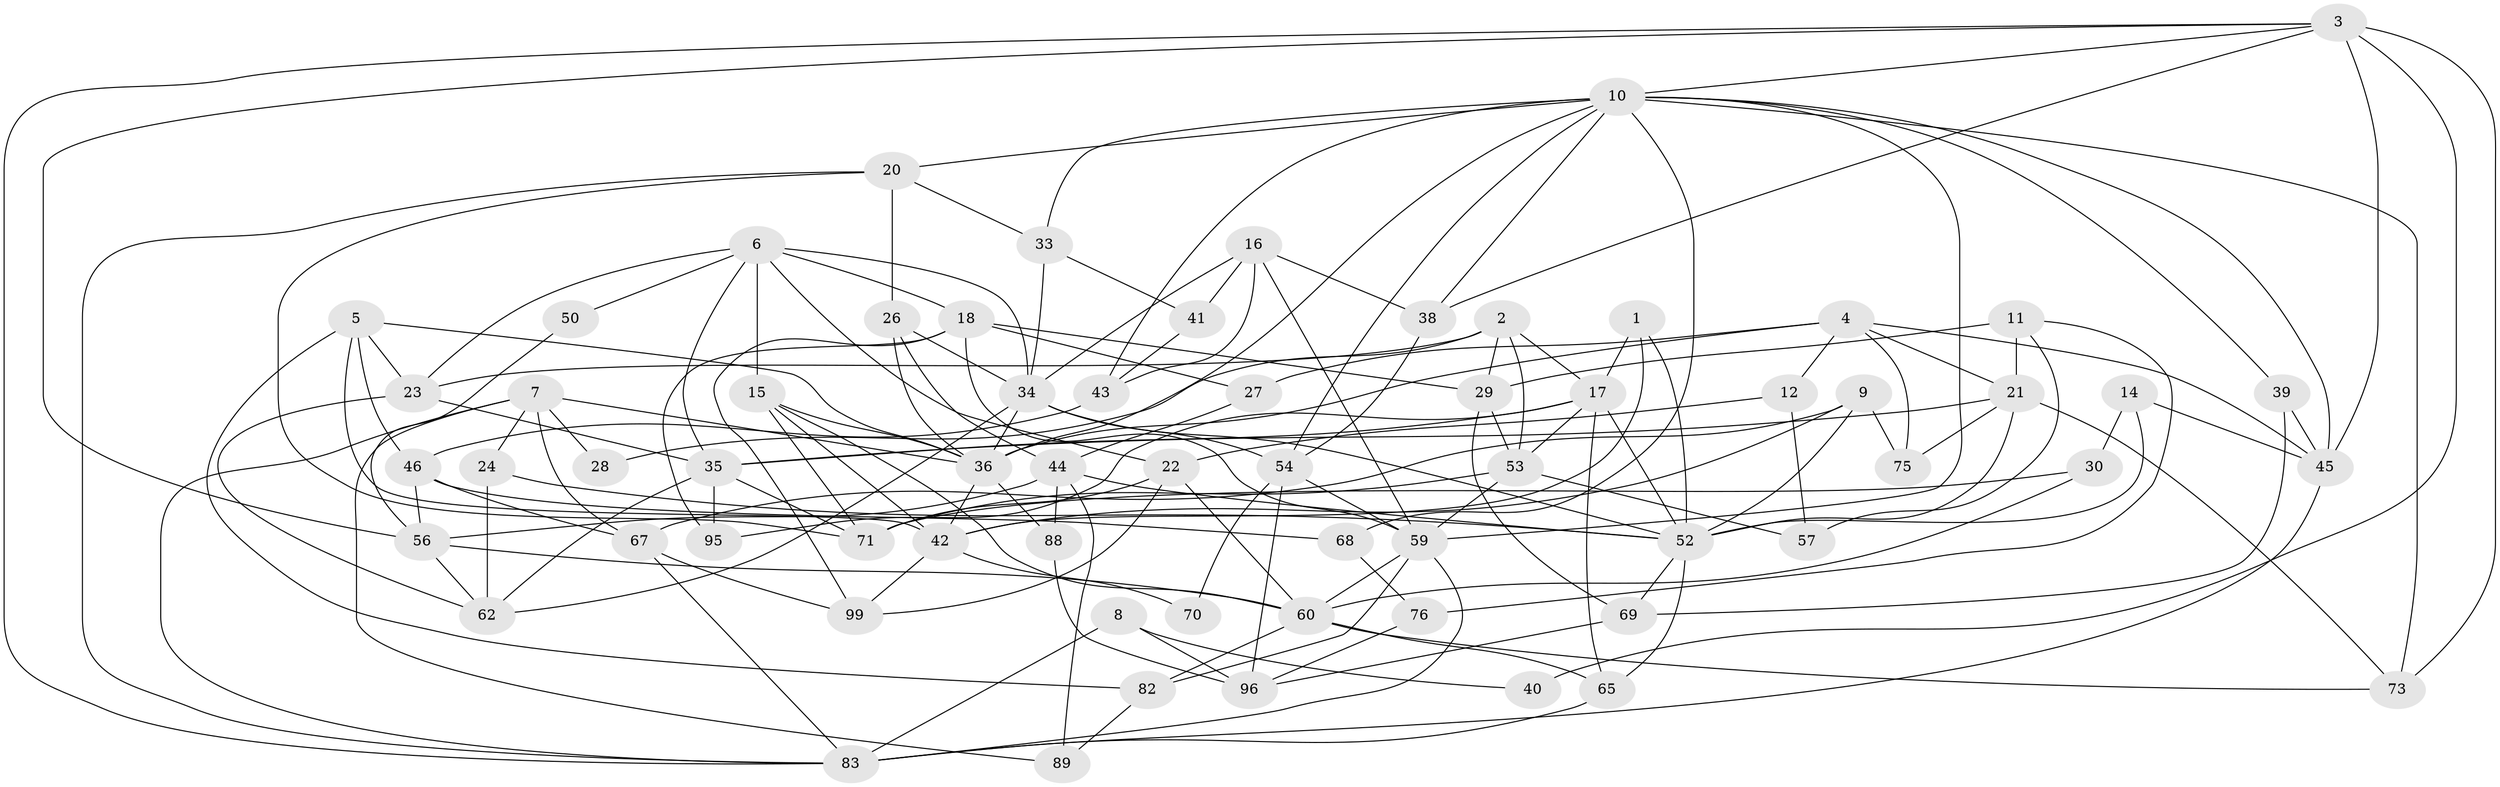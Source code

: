 // original degree distribution, {3: 0.2828282828282828, 6: 0.06060606060606061, 4: 0.35353535353535354, 5: 0.18181818181818182, 2: 0.08080808080808081, 7: 0.020202020202020204, 8: 0.020202020202020204}
// Generated by graph-tools (version 1.1) at 2025/11/02/27/25 16:11:16]
// undirected, 65 vertices, 159 edges
graph export_dot {
graph [start="1"]
  node [color=gray90,style=filled];
  1;
  2 [super="+51"];
  3 [super="+13"];
  4 [super="+92"];
  5 [super="+78"];
  6 [super="+66"];
  7 [super="+19"];
  8;
  9 [super="+79"];
  10 [super="+87"];
  11 [super="+31"];
  12;
  14;
  15 [super="+48"];
  16 [super="+94"];
  17 [super="+37"];
  18 [super="+32"];
  20;
  21 [super="+85"];
  22 [super="+25"];
  23 [super="+55"];
  24;
  26 [super="+64"];
  27;
  28;
  29 [super="+91"];
  30;
  33 [super="+47"];
  34 [super="+72"];
  35 [super="+80"];
  36 [super="+84"];
  38;
  39;
  40;
  41;
  42 [super="+97"];
  43;
  44 [super="+86"];
  45 [super="+49"];
  46 [super="+93"];
  50;
  52 [super="+61"];
  53 [super="+98"];
  54 [super="+63"];
  56 [super="+58"];
  57;
  59 [super="+77"];
  60 [super="+81"];
  62;
  65;
  67;
  68;
  69;
  70;
  71 [super="+74"];
  73;
  75;
  76;
  82;
  83 [super="+90"];
  88;
  89;
  95;
  96;
  99;
  1 -- 17;
  1 -- 52;
  1 -- 42;
  2 -- 28;
  2 -- 29;
  2 -- 17;
  2 -- 23;
  2 -- 53;
  3 -- 45;
  3 -- 56;
  3 -- 38;
  3 -- 40;
  3 -- 83;
  3 -- 73;
  3 -- 10;
  4 -- 27;
  4 -- 45;
  4 -- 75;
  4 -- 21;
  4 -- 12;
  4 -- 36;
  5 -- 36;
  5 -- 23;
  5 -- 46;
  5 -- 42;
  5 -- 82;
  6 -- 34;
  6 -- 18;
  6 -- 22;
  6 -- 50;
  6 -- 35;
  6 -- 23;
  6 -- 15;
  7 -- 83;
  7 -- 28;
  7 -- 89;
  7 -- 24;
  7 -- 67;
  7 -- 36;
  8 -- 96;
  8 -- 40;
  8 -- 83;
  9 -- 75;
  9 -- 67;
  9 -- 42;
  9 -- 52;
  10 -- 43;
  10 -- 45;
  10 -- 73;
  10 -- 36;
  10 -- 33;
  10 -- 68;
  10 -- 38;
  10 -- 39;
  10 -- 20;
  10 -- 54;
  10 -- 59;
  11 -- 21 [weight=2];
  11 -- 76;
  11 -- 57;
  11 -- 29;
  12 -- 57;
  12 -- 22;
  14 -- 30;
  14 -- 52;
  14 -- 45;
  15 -- 36;
  15 -- 60;
  15 -- 42;
  15 -- 71;
  16 -- 43;
  16 -- 34;
  16 -- 41;
  16 -- 59;
  16 -- 38;
  17 -- 95;
  17 -- 65;
  17 -- 52;
  17 -- 53;
  17 -- 35;
  18 -- 95;
  18 -- 27;
  18 -- 99;
  18 -- 59;
  18 -- 29;
  20 -- 83;
  20 -- 26;
  20 -- 33;
  20 -- 71;
  21 -- 75 [weight=2];
  21 -- 35;
  21 -- 52;
  21 -- 73;
  22 -- 71;
  22 -- 99;
  22 -- 60;
  23 -- 62;
  23 -- 35;
  24 -- 62;
  24 -- 52;
  26 -- 44 [weight=2];
  26 -- 34;
  26 -- 36;
  27 -- 44;
  29 -- 69;
  29 -- 53;
  30 -- 60;
  30 -- 71;
  33 -- 34;
  33 -- 41;
  34 -- 52 [weight=2];
  34 -- 62;
  34 -- 36;
  34 -- 54;
  35 -- 95;
  35 -- 71;
  35 -- 62;
  36 -- 88;
  36 -- 42;
  38 -- 54;
  39 -- 69;
  39 -- 45;
  41 -- 43;
  42 -- 99;
  42 -- 70;
  43 -- 46;
  44 -- 56;
  44 -- 88;
  44 -- 89;
  44 -- 52;
  45 -- 83;
  46 -- 56;
  46 -- 67;
  46 -- 68;
  50 -- 56;
  52 -- 65;
  52 -- 69;
  53 -- 71;
  53 -- 57;
  53 -- 59;
  54 -- 70;
  54 -- 96;
  54 -- 59;
  56 -- 62;
  56 -- 60;
  59 -- 82;
  59 -- 83;
  59 -- 60;
  60 -- 73;
  60 -- 65;
  60 -- 82;
  65 -- 83;
  67 -- 99;
  67 -- 83;
  68 -- 76;
  69 -- 96;
  76 -- 96;
  82 -- 89;
  88 -- 96;
}
